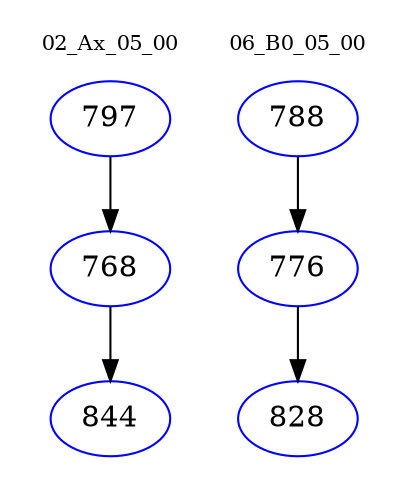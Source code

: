 digraph{
subgraph cluster_0 {
color = white
label = "02_Ax_05_00";
fontsize=10;
T0_797 [label="797", color="blue"]
T0_797 -> T0_768 [color="black"]
T0_768 [label="768", color="blue"]
T0_768 -> T0_844 [color="black"]
T0_844 [label="844", color="blue"]
}
subgraph cluster_1 {
color = white
label = "06_B0_05_00";
fontsize=10;
T1_788 [label="788", color="blue"]
T1_788 -> T1_776 [color="black"]
T1_776 [label="776", color="blue"]
T1_776 -> T1_828 [color="black"]
T1_828 [label="828", color="blue"]
}
}
